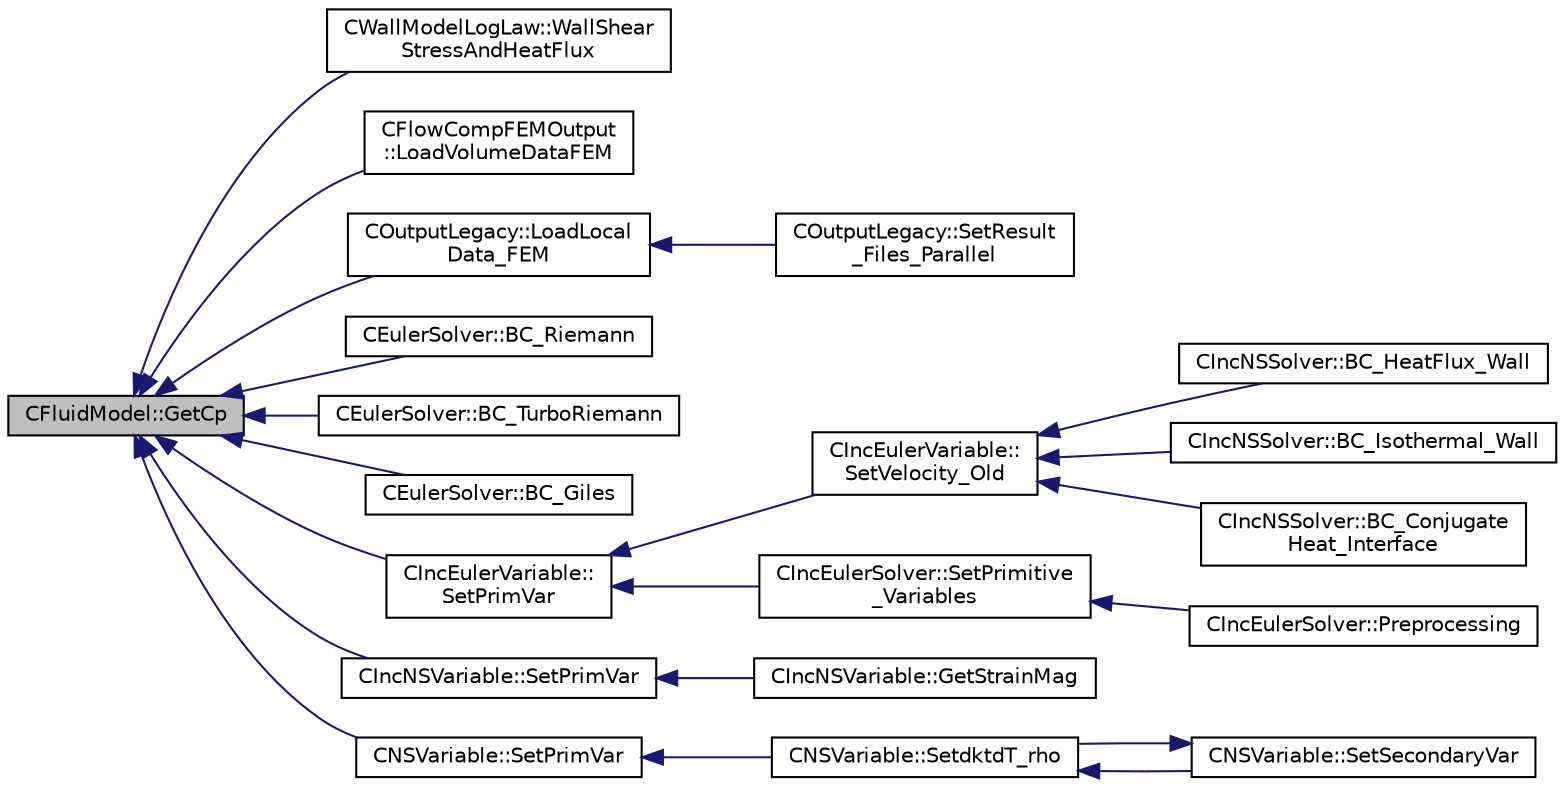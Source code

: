 digraph "CFluidModel::GetCp"
{
  edge [fontname="Helvetica",fontsize="10",labelfontname="Helvetica",labelfontsize="10"];
  node [fontname="Helvetica",fontsize="10",shape=record];
  rankdir="LR";
  Node11 [label="CFluidModel::GetCp",height=0.2,width=0.4,color="black", fillcolor="grey75", style="filled", fontcolor="black"];
  Node11 -> Node12 [dir="back",color="midnightblue",fontsize="10",style="solid",fontname="Helvetica"];
  Node12 [label="CWallModelLogLaw::WallShear\lStressAndHeatFlux",height=0.2,width=0.4,color="black", fillcolor="white", style="filled",URL="$class_c_wall_model_log_law.html#a64e925c7f877a70fec7057cb92582853",tooltip="Function, which computes the wall shear stress and heat flux from the data at the exchange location..."];
  Node11 -> Node13 [dir="back",color="midnightblue",fontsize="10",style="solid",fontname="Helvetica"];
  Node13 [label="CFlowCompFEMOutput\l::LoadVolumeDataFEM",height=0.2,width=0.4,color="black", fillcolor="white", style="filled",URL="$class_c_flow_comp_f_e_m_output.html#ab3512aede5c10673392abc7e7a56d149",tooltip="Set the values of the volume output fields for a point. "];
  Node11 -> Node14 [dir="back",color="midnightblue",fontsize="10",style="solid",fontname="Helvetica"];
  Node14 [label="COutputLegacy::LoadLocal\lData_FEM",height=0.2,width=0.4,color="black", fillcolor="white", style="filled",URL="$class_c_output_legacy.html#ad8c05f16577b95ae1bb4bbdd38643ea0",tooltip="Load the desired solution data into a structure used for parallel reordering and output file writing ..."];
  Node14 -> Node15 [dir="back",color="midnightblue",fontsize="10",style="solid",fontname="Helvetica"];
  Node15 [label="COutputLegacy::SetResult\l_Files_Parallel",height=0.2,width=0.4,color="black", fillcolor="white", style="filled",URL="$class_c_output_legacy.html#a9e7832982d8237df4df455b027fd203b",tooltip="Writes and organizes the all the output files, except the history one, for parallel computations..."];
  Node11 -> Node16 [dir="back",color="midnightblue",fontsize="10",style="solid",fontname="Helvetica"];
  Node16 [label="CEulerSolver::BC_Riemann",height=0.2,width=0.4,color="black", fillcolor="white", style="filled",URL="$class_c_euler_solver.html#a22c21d18fa626d489db9a387234bd9d0",tooltip="Impose the boundary condition using characteristic recostruction. "];
  Node11 -> Node17 [dir="back",color="midnightblue",fontsize="10",style="solid",fontname="Helvetica"];
  Node17 [label="CEulerSolver::BC_TurboRiemann",height=0.2,width=0.4,color="black", fillcolor="white", style="filled",URL="$class_c_euler_solver.html#a0066305803a18511fb89b8951f4e4866",tooltip="Impose the boundary condition using characteristic recostruction. "];
  Node11 -> Node18 [dir="back",color="midnightblue",fontsize="10",style="solid",fontname="Helvetica"];
  Node18 [label="CEulerSolver::BC_Giles",height=0.2,width=0.4,color="black", fillcolor="white", style="filled",URL="$class_c_euler_solver.html#aa4c3988e3ce0c18460b5c069650c57b0",tooltip="Impose the boundary condition using characteristic recostruction. "];
  Node11 -> Node19 [dir="back",color="midnightblue",fontsize="10",style="solid",fontname="Helvetica"];
  Node19 [label="CIncEulerVariable::\lSetPrimVar",height=0.2,width=0.4,color="black", fillcolor="white", style="filled",URL="$class_c_inc_euler_variable.html#abc66a196b40ca84ace2a2d150e342536",tooltip="Set all the primitive variables for incompressible flows. "];
  Node19 -> Node20 [dir="back",color="midnightblue",fontsize="10",style="solid",fontname="Helvetica"];
  Node20 [label="CIncEulerVariable::\lSetVelocity_Old",height=0.2,width=0.4,color="black", fillcolor="white", style="filled",URL="$class_c_inc_euler_variable.html#aa9ab28e09ba7c2fb00b36ef4a31634ae",tooltip="Set the velocity vector from the old solution. "];
  Node20 -> Node21 [dir="back",color="midnightblue",fontsize="10",style="solid",fontname="Helvetica"];
  Node21 [label="CIncNSSolver::BC_HeatFlux_Wall",height=0.2,width=0.4,color="black", fillcolor="white", style="filled",URL="$class_c_inc_n_s_solver.html#af64e336b5dd2ffd669bbb8924c896b3e",tooltip="Impose a no-slip condition. "];
  Node20 -> Node22 [dir="back",color="midnightblue",fontsize="10",style="solid",fontname="Helvetica"];
  Node22 [label="CIncNSSolver::BC_Isothermal_Wall",height=0.2,width=0.4,color="black", fillcolor="white", style="filled",URL="$class_c_inc_n_s_solver.html#aff9a4fe7596b26665f888b60a39d5076",tooltip="Impose an isothermal temperature condition at the wall. "];
  Node20 -> Node23 [dir="back",color="midnightblue",fontsize="10",style="solid",fontname="Helvetica"];
  Node23 [label="CIncNSSolver::BC_Conjugate\lHeat_Interface",height=0.2,width=0.4,color="black", fillcolor="white", style="filled",URL="$class_c_inc_n_s_solver.html#a63488a5dc1ba150b2b0d74b389c9cfa7",tooltip="Impose the (received) conjugate heat variables. "];
  Node19 -> Node24 [dir="back",color="midnightblue",fontsize="10",style="solid",fontname="Helvetica"];
  Node24 [label="CIncEulerSolver::SetPrimitive\l_Variables",height=0.2,width=0.4,color="black", fillcolor="white", style="filled",URL="$class_c_inc_euler_solver.html#a55e0291e03efb5e325797353ca6dd813",tooltip="Compute the velocity^2, SoundSpeed, Pressure, Enthalpy, Viscosity. "];
  Node24 -> Node25 [dir="back",color="midnightblue",fontsize="10",style="solid",fontname="Helvetica"];
  Node25 [label="CIncEulerSolver::Preprocessing",height=0.2,width=0.4,color="black", fillcolor="white", style="filled",URL="$class_c_inc_euler_solver.html#aabd902b10cc9b41b6b2c406efba0ac41",tooltip="Compute primitive variables and their gradients. "];
  Node11 -> Node26 [dir="back",color="midnightblue",fontsize="10",style="solid",fontname="Helvetica"];
  Node26 [label="CIncNSVariable::SetPrimVar",height=0.2,width=0.4,color="black", fillcolor="white", style="filled",URL="$class_c_inc_n_s_variable.html#ae1b2f543bae5e6067ad855deef0233ef",tooltip="Set all the primitive variables for incompressible flows. "];
  Node26 -> Node27 [dir="back",color="midnightblue",fontsize="10",style="solid",fontname="Helvetica"];
  Node27 [label="CIncNSVariable::GetStrainMag",height=0.2,width=0.4,color="black", fillcolor="white", style="filled",URL="$class_c_inc_n_s_variable.html#a7d5ba854a99c0432be51115078bfa036",tooltip="Get the value of the magnitude of rate of strain. "];
  Node11 -> Node28 [dir="back",color="midnightblue",fontsize="10",style="solid",fontname="Helvetica"];
  Node28 [label="CNSVariable::SetPrimVar",height=0.2,width=0.4,color="black", fillcolor="white", style="filled",URL="$class_c_n_s_variable.html#a0db8c1ede5090174259a69548d20c9fe",tooltip="Set all the primitive variables for compressible flows. "];
  Node28 -> Node29 [dir="back",color="midnightblue",fontsize="10",style="solid",fontname="Helvetica"];
  Node29 [label="CNSVariable::SetdktdT_rho",height=0.2,width=0.4,color="black", fillcolor="white", style="filled",URL="$class_c_n_s_variable.html#a3d749ea73bdc0f7dd45aa2ed713e768b",tooltip="Set the derivative of thermal conductivity with respect to temperature (at constant density)..."];
  Node29 -> Node30 [dir="back",color="midnightblue",fontsize="10",style="solid",fontname="Helvetica"];
  Node30 [label="CNSVariable::SetSecondaryVar",height=0.2,width=0.4,color="black", fillcolor="white", style="filled",URL="$class_c_n_s_variable.html#a574bbbfda4f2191f836d2e3e7e1c8b3e",tooltip="Set all the secondary variables (partial derivatives) for compressible flows. "];
  Node30 -> Node29 [dir="back",color="midnightblue",fontsize="10",style="solid",fontname="Helvetica"];
}
